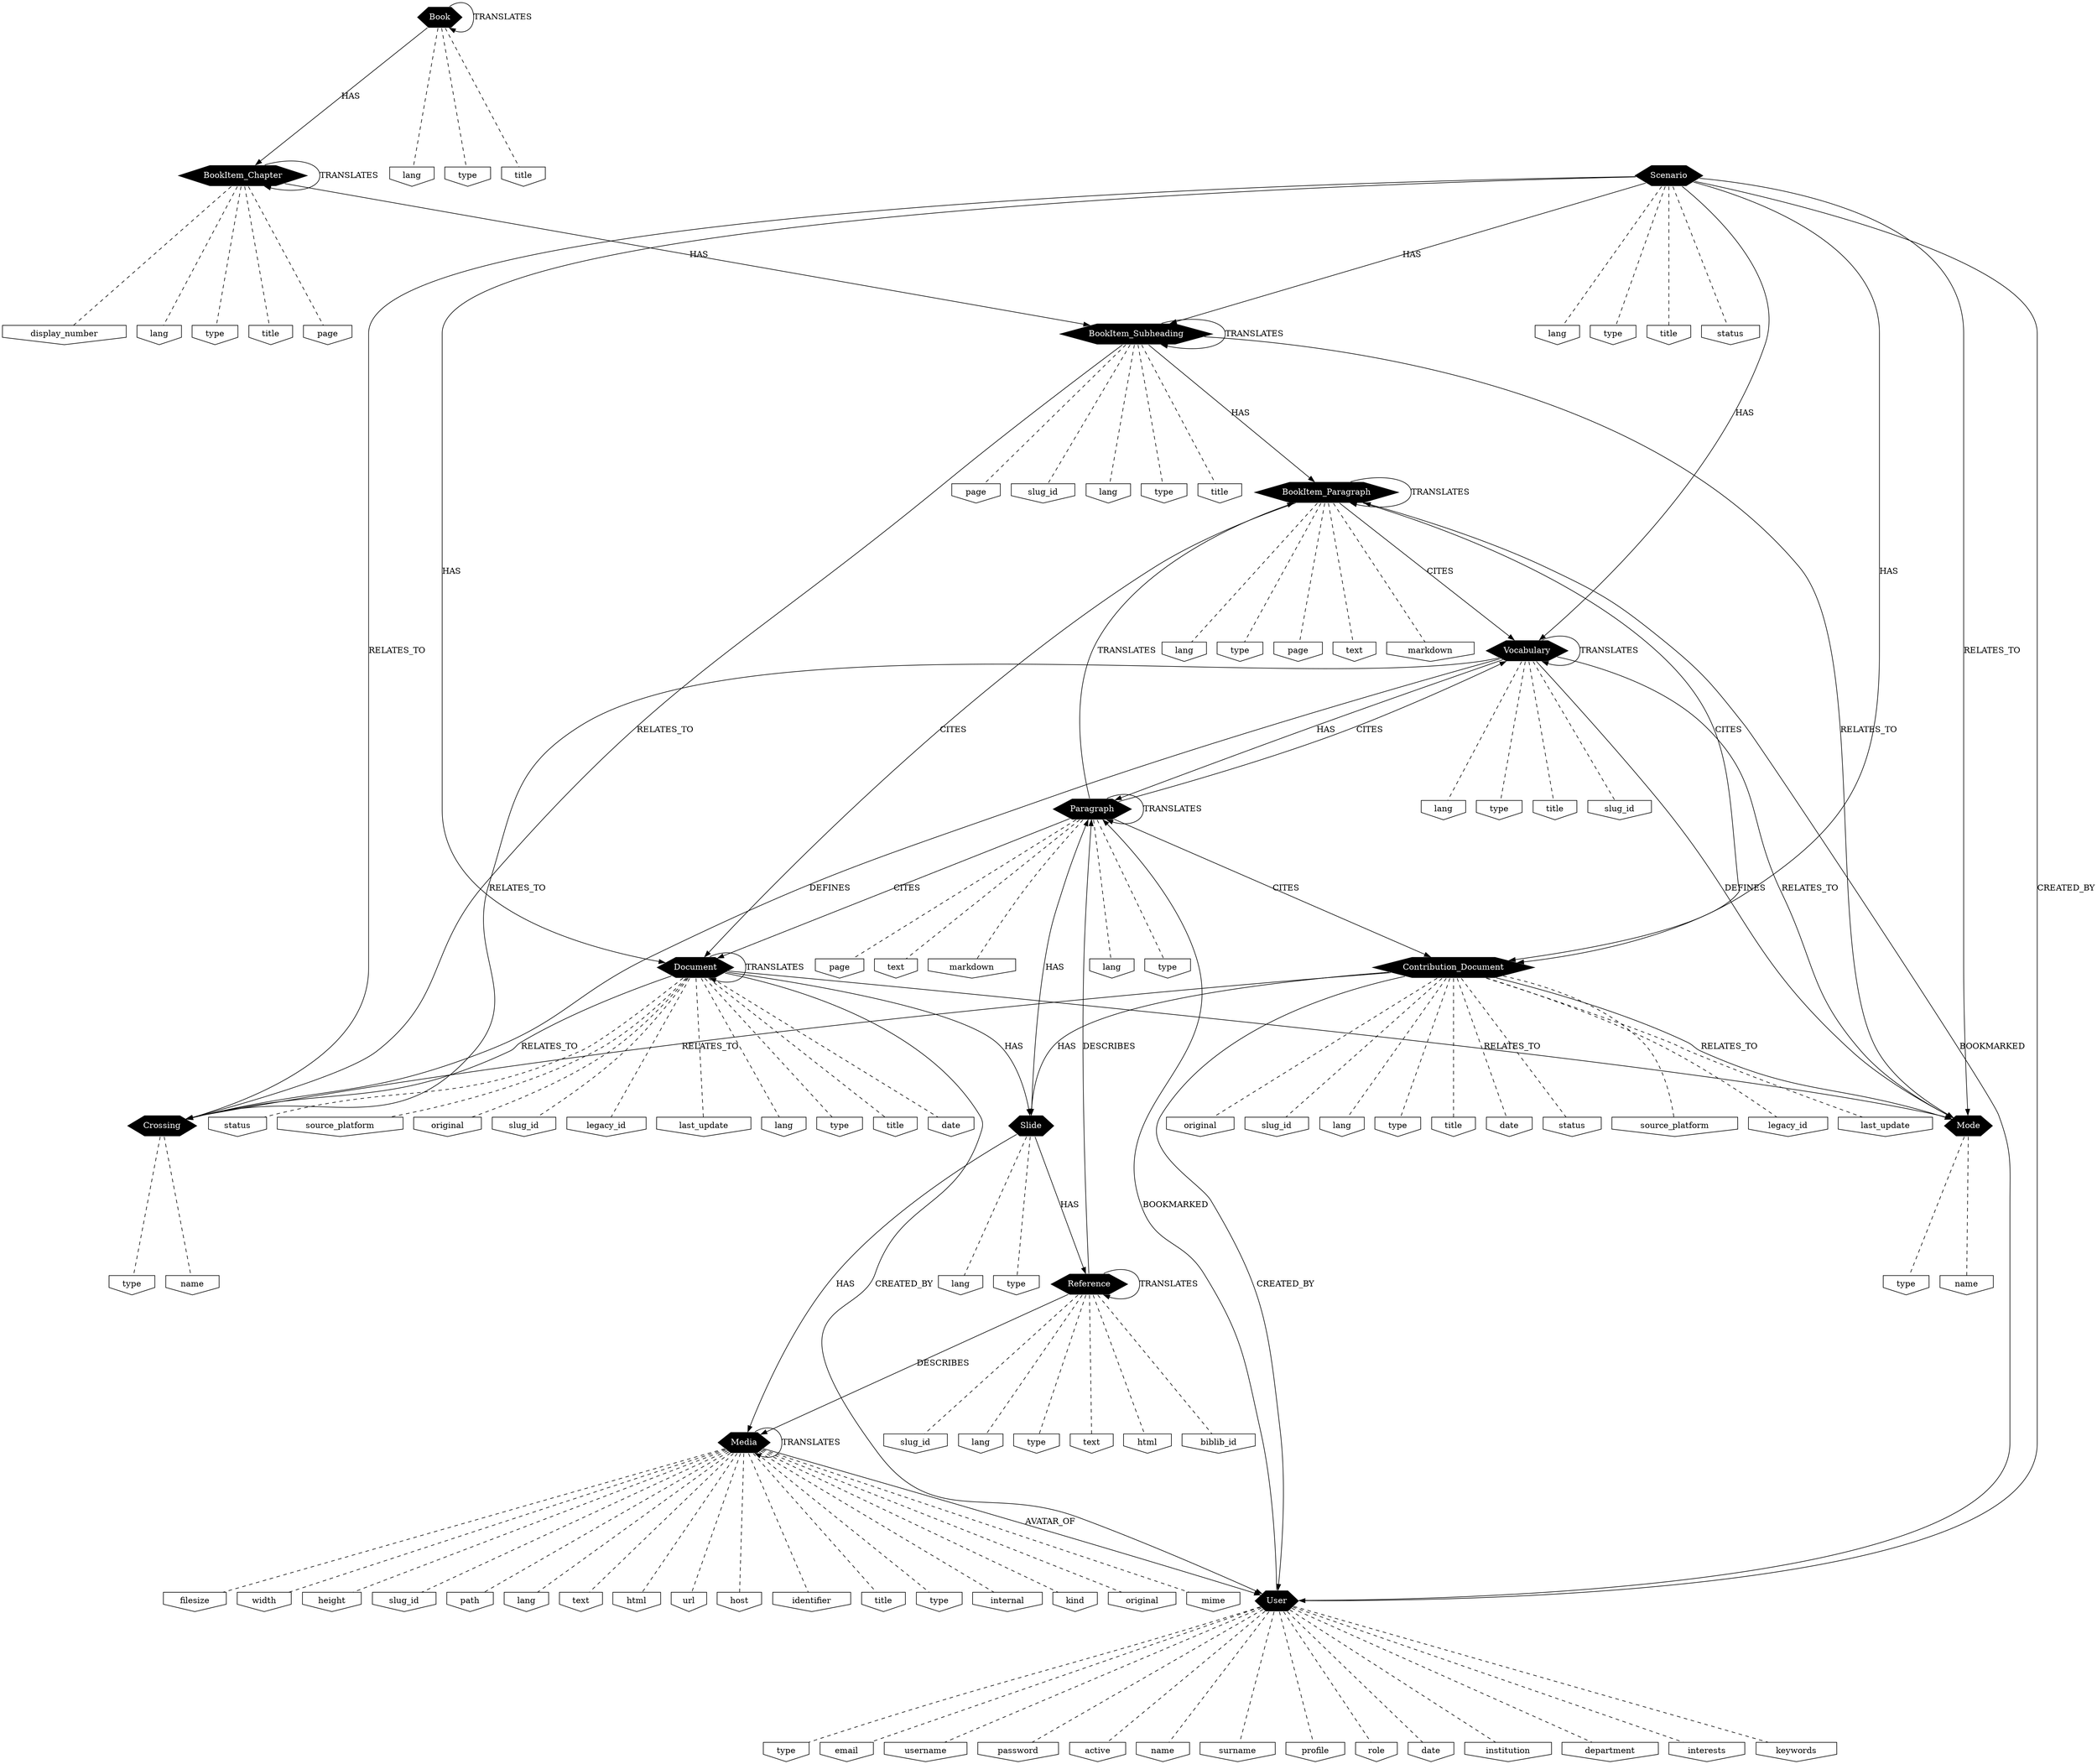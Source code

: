 digraph  { ranksep=3; layout=dot;  subgraph { node [shape=hexagon style=filled, fillcolor=black, color=white fontcolor=white]; edge [penwidth=100];  Book; BookItem_Chapter; BookItem_Subheading; BookItem_Paragraph; Vocabulary; Contribution_Document; Reference; Mode; Crossing; Paragraph; Scenario; Media; User; Slide; Document;} subgraph { node [shape=invhouse];  Book_lang[label= lang] Book_type[label= type] Book_title[label= title] BookItem_Chapter_lang[label= lang] BookItem_Chapter_type[label= type] BookItem_Chapter_title[label= title] BookItem_Chapter_page[label= page] BookItem_Chapter_display_number[label= display_number] BookItem_Subheading_lang[label= lang] BookItem_Subheading_type[label= type] BookItem_Subheading_title[label= title] BookItem_Subheading_page[label= page] BookItem_Subheading_slug_id[label= slug_id] BookItem_Paragraph_lang[label= lang] BookItem_Paragraph_type[label= type] BookItem_Paragraph_page[label= page] BookItem_Paragraph_text[label= text] BookItem_Paragraph_markdown[label= markdown] Vocabulary_lang[label= lang] Vocabulary_type[label= type] Vocabulary_title[label= title] Vocabulary_slug_id[label= slug_id] Contribution_Document_lang[label= lang] Contribution_Document_type[label= type] Contribution_Document_title[label= title] Contribution_Document_date[label= date] Contribution_Document_status[label= status] Contribution_Document_source_platform[label= source_platform] Contribution_Document_legacy_id[label= legacy_id] Contribution_Document_last_update[label= last_update] Contribution_Document_original[label= original] Contribution_Document_slug_id[label= slug_id] Reference_lang[label= lang] Reference_type[label= type] Reference_text[label= text] Reference_html[label= html] Reference_biblib_id[label= biblib_id] Reference_slug_id[label= slug_id] Mode_type[label= type] Mode_name[label= name] Crossing_type[label= type] Crossing_name[label= name] Paragraph_lang[label= lang] Paragraph_type[label= type] Paragraph_page[label= page] Paragraph_text[label= text] Paragraph_markdown[label= markdown] Scenario_lang[label= lang] Scenario_type[label= type] Scenario_title[label= title] Scenario_status[label= status] Media_type[label= type] Media_internal[label= internal] Media_kind[label= kind] Media_original[label= original] Media_mime[label= mime] Media_filesize[label= filesize] Media_width[label= width] Media_height[label= height] Media_slug_id[label= slug_id] Media_path[label= path] Media_lang[label= lang] Media_text[label= text] Media_html[label= html] Media_url[label= url] Media_host[label= host] Media_identifier[label= identifier] Media_title[label= title] User_type[label= type] User_email[label= email] User_username[label= username] User_password[label= password] User_active[label= active] User_name[label= name] User_surname[label= surname] User_profile[label= profile] User_role[label= role] User_date[label= date] User_institution[label= institution] User_department[label= department] User_interests[label= interests] User_keywords[label= keywords] Slide_lang[label= lang] Slide_type[label= type] Document_lang[label= lang] Document_type[label= type] Document_title[label= title] Document_date[label= date] Document_status[label= status] Document_source_platform[label= source_platform] Document_original[label= original] Document_slug_id[label= slug_id] Document_legacy_id[label= legacy_id] Document_last_update[label= last_update]}  Book->Book_lang[dir=none, style=dashed] Book->Book_type[dir=none, style=dashed] Book->Book_title[dir=none, style=dashed] BookItem_Chapter->BookItem_Chapter_lang[dir=none, style=dashed] BookItem_Chapter->BookItem_Chapter_type[dir=none, style=dashed] BookItem_Chapter->BookItem_Chapter_title[dir=none, style=dashed] BookItem_Chapter->BookItem_Chapter_page[dir=none, style=dashed] BookItem_Chapter->BookItem_Chapter_display_number[dir=none, style=dashed] BookItem_Subheading->BookItem_Subheading_lang[dir=none, style=dashed] BookItem_Subheading->BookItem_Subheading_type[dir=none, style=dashed] BookItem_Subheading->BookItem_Subheading_title[dir=none, style=dashed] BookItem_Subheading->BookItem_Subheading_page[dir=none, style=dashed] BookItem_Subheading->BookItem_Subheading_slug_id[dir=none, style=dashed] BookItem_Paragraph->BookItem_Paragraph_lang[dir=none, style=dashed] BookItem_Paragraph->BookItem_Paragraph_type[dir=none, style=dashed] BookItem_Paragraph->BookItem_Paragraph_page[dir=none, style=dashed] BookItem_Paragraph->BookItem_Paragraph_text[dir=none, style=dashed] BookItem_Paragraph->BookItem_Paragraph_markdown[dir=none, style=dashed] Vocabulary->Vocabulary_lang[dir=none, style=dashed] Vocabulary->Vocabulary_type[dir=none, style=dashed] Vocabulary->Vocabulary_title[dir=none, style=dashed] Vocabulary->Vocabulary_slug_id[dir=none, style=dashed] Contribution_Document->Contribution_Document_lang[dir=none, style=dashed] Contribution_Document->Contribution_Document_type[dir=none, style=dashed] Contribution_Document->Contribution_Document_title[dir=none, style=dashed] Contribution_Document->Contribution_Document_date[dir=none, style=dashed] Contribution_Document->Contribution_Document_status[dir=none, style=dashed] Contribution_Document->Contribution_Document_source_platform[dir=none, style=dashed] Contribution_Document->Contribution_Document_legacy_id[dir=none, style=dashed] Contribution_Document->Contribution_Document_last_update[dir=none, style=dashed] Contribution_Document->Contribution_Document_original[dir=none, style=dashed] Contribution_Document->Contribution_Document_slug_id[dir=none, style=dashed] Reference->Reference_lang[dir=none, style=dashed] Reference->Reference_type[dir=none, style=dashed] Reference->Reference_text[dir=none, style=dashed] Reference->Reference_html[dir=none, style=dashed] Reference->Reference_biblib_id[dir=none, style=dashed] Reference->Reference_slug_id[dir=none, style=dashed] Mode->Mode_type[dir=none, style=dashed] Mode->Mode_name[dir=none, style=dashed] Crossing->Crossing_type[dir=none, style=dashed] Crossing->Crossing_name[dir=none, style=dashed] Paragraph->Paragraph_lang[dir=none, style=dashed] Paragraph->Paragraph_type[dir=none, style=dashed] Paragraph->Paragraph_page[dir=none, style=dashed] Paragraph->Paragraph_text[dir=none, style=dashed] Paragraph->Paragraph_markdown[dir=none, style=dashed] Scenario->Scenario_lang[dir=none, style=dashed] Scenario->Scenario_type[dir=none, style=dashed] Scenario->Scenario_title[dir=none, style=dashed] Scenario->Scenario_status[dir=none, style=dashed] Media->Media_type[dir=none, style=dashed] Media->Media_internal[dir=none, style=dashed] Media->Media_kind[dir=none, style=dashed] Media->Media_original[dir=none, style=dashed] Media->Media_mime[dir=none, style=dashed] Media->Media_filesize[dir=none, style=dashed] Media->Media_width[dir=none, style=dashed] Media->Media_height[dir=none, style=dashed] Media->Media_slug_id[dir=none, style=dashed] Media->Media_path[dir=none, style=dashed] Media->Media_lang[dir=none, style=dashed] Media->Media_text[dir=none, style=dashed] Media->Media_html[dir=none, style=dashed] Media->Media_url[dir=none, style=dashed] Media->Media_host[dir=none, style=dashed] Media->Media_identifier[dir=none, style=dashed] Media->Media_title[dir=none, style=dashed] User->User_type[dir=none, style=dashed] User->User_email[dir=none, style=dashed] User->User_username[dir=none, style=dashed] User->User_password[dir=none, style=dashed] User->User_active[dir=none, style=dashed] User->User_name[dir=none, style=dashed] User->User_surname[dir=none, style=dashed] User->User_profile[dir=none, style=dashed] User->User_role[dir=none, style=dashed] User->User_date[dir=none, style=dashed] User->User_institution[dir=none, style=dashed] User->User_department[dir=none, style=dashed] User->User_interests[dir=none, style=dashed] User->User_keywords[dir=none, style=dashed] Slide->Slide_lang[dir=none, style=dashed] Slide->Slide_type[dir=none, style=dashed] Document->Document_lang[dir=none, style=dashed] Document->Document_type[dir=none, style=dashed] Document->Document_title[dir=none, style=dashed] Document->Document_date[dir=none, style=dashed] Document->Document_status[dir=none, style=dashed] Document->Document_source_platform[dir=none, style=dashed] Document->Document_original[dir=none, style=dashed] Document->Document_slug_id[dir=none, style=dashed] Document->Document_legacy_id[dir=none, style=dashed] Document->Document_last_update[dir=none, style=dashed]  Book->BookItem_Chapter[label=  HAS] Book->Book[label=  TRANSLATES] BookItem_Chapter->BookItem_Subheading[label=  HAS] BookItem_Chapter->BookItem_Chapter[label=  TRANSLATES] BookItem_Subheading->BookItem_Paragraph[label=  HAS] BookItem_Subheading->BookItem_Subheading[label=  TRANSLATES] BookItem_Subheading->Mode[label=  RELATES_TO] BookItem_Subheading->Crossing[label=  RELATES_TO] BookItem_Paragraph->BookItem_Paragraph[label=  TRANSLATES] BookItem_Paragraph->Contribution_Document[label=  CITES] BookItem_Paragraph->Document[label=  CITES] BookItem_Paragraph->Vocabulary[label=  CITES] Vocabulary->Paragraph[label=  HAS] Vocabulary->Mode[label=  RELATES_TO] Vocabulary->Crossing[label=  RELATES_TO] Vocabulary->Vocabulary[label=  TRANSLATES] Vocabulary->Mode[label=  DEFINES] Vocabulary->Crossing[label=  DEFINES] Contribution_Document->Slide[label=  HAS] Contribution_Document->User[label=  CREATED_BY] Contribution_Document->Mode[label=  RELATES_TO] Contribution_Document->Crossing[label=  RELATES_TO] Reference->Media[label=  DESCRIBES] Reference->Reference[label=  TRANSLATES] Reference->Paragraph[label=  DESCRIBES] Paragraph->BookItem_Paragraph[label=  TRANSLATES] Paragraph->Contribution_Document[label=  CITES] Paragraph->Document[label=  CITES] Paragraph->Vocabulary[label=  CITES] Paragraph->Paragraph[label=  TRANSLATES] Scenario->Vocabulary[label=  HAS] Scenario->Document[label=  HAS] Scenario->User[label=  CREATED_BY] Scenario->Crossing[label=  RELATES_TO] Scenario->BookItem_Subheading[label=  HAS] Scenario->Contribution_Document[label=  HAS] Scenario->Mode[label=  RELATES_TO] Media->User[label=  AVATAR_OF] Media->Media[label=  TRANSLATES] User->Paragraph[label=  BOOKMARKED] User->BookItem_Paragraph[label=  BOOKMARKED] Slide->Reference[label=  HAS] Slide->Paragraph[label=  HAS] Slide->Media[label=  HAS] Document->Slide[label=  HAS] Document->User[label=  CREATED_BY] Document->Document[label=  TRANSLATES] Document->Mode[label=  RELATES_TO] Document->Crossing[label=  RELATES_TO]}